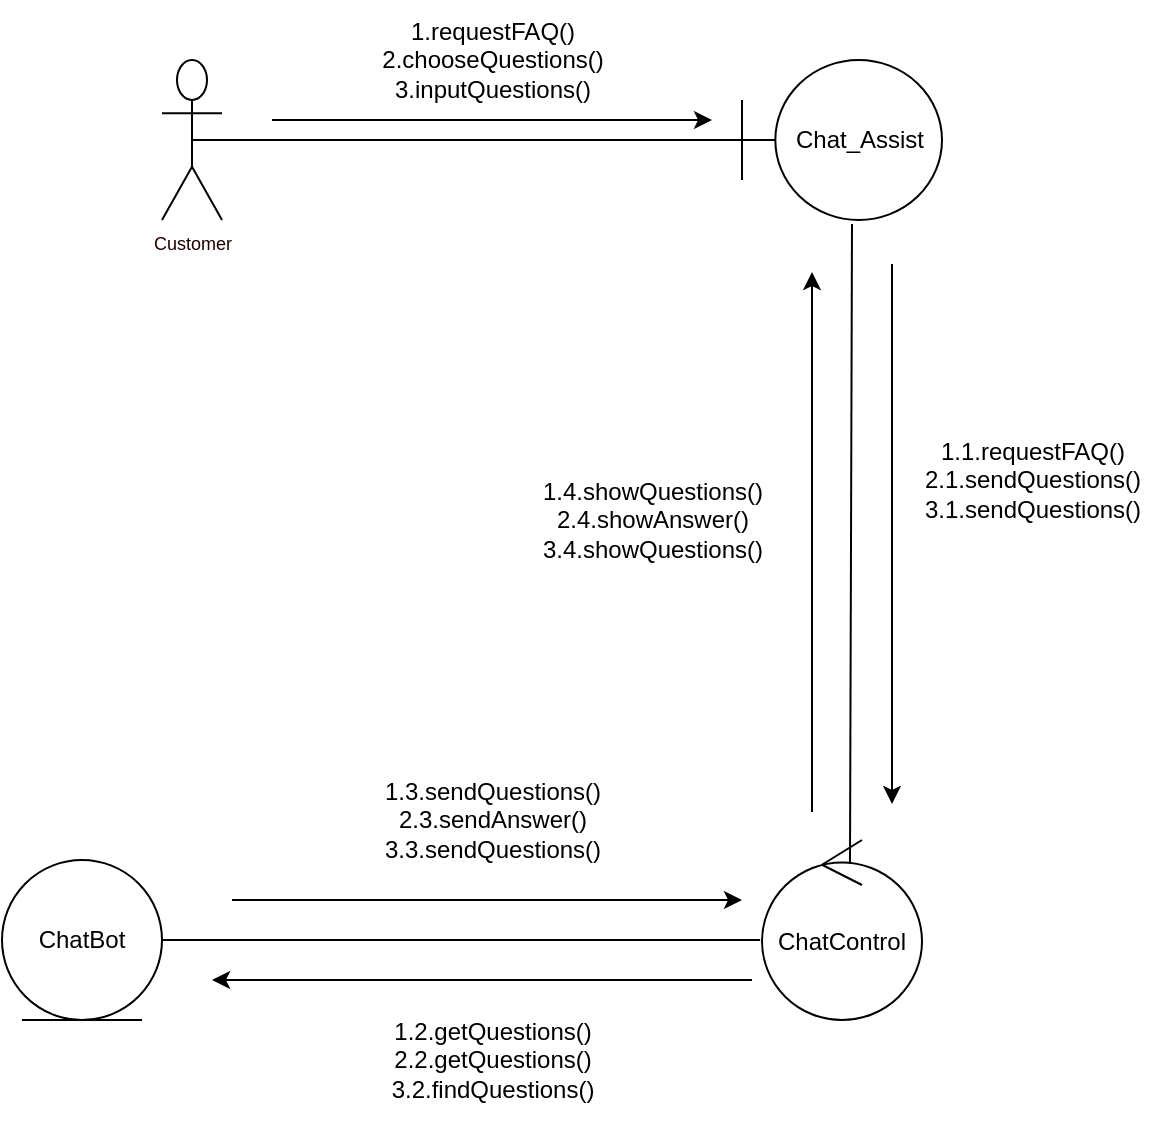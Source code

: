 <mxfile>
    <diagram id="cL9UutqBdXzwN1XWlvz5" name="Page-2">
        <mxGraphModel dx="855" dy="596" grid="1" gridSize="10" guides="1" tooltips="1" connect="1" arrows="1" fold="1" page="1" pageScale="1" pageWidth="850" pageHeight="1100" math="0" shadow="0">
            <root>
                <mxCell id="0"/>
                <mxCell id="1" parent="0"/>
                <mxCell id="cw4E4tKnkDUjljcfsdXo-1" value="Customer" style="shape=umlActor;verticalLabelPosition=bottom;verticalAlign=top;html=1;outlineConnect=0;fontSize=9;fontColor=#1C0000;" parent="1" vertex="1">
                    <mxGeometry x="180" y="210" width="30" height="80" as="geometry"/>
                </mxCell>
                <mxCell id="cw4E4tKnkDUjljcfsdXo-4" value="Chat_Assist" style="shape=umlBoundary;whiteSpace=wrap;html=1;" parent="1" vertex="1">
                    <mxGeometry x="470" y="210" width="100" height="80" as="geometry"/>
                </mxCell>
                <mxCell id="cw4E4tKnkDUjljcfsdXo-5" value="ChatControl" style="ellipse;shape=umlControl;whiteSpace=wrap;html=1;" parent="1" vertex="1">
                    <mxGeometry x="480.0" y="600" width="80" height="90" as="geometry"/>
                </mxCell>
                <mxCell id="cw4E4tKnkDUjljcfsdXo-6" value="ChatBot" style="ellipse;shape=umlEntity;whiteSpace=wrap;html=1;" parent="1" vertex="1">
                    <mxGeometry x="100.0" y="610" width="80" height="80" as="geometry"/>
                </mxCell>
                <mxCell id="cw4E4tKnkDUjljcfsdXo-9" value="" style="endArrow=none;html=1;fontSize=9;fontColor=#1C0000;" parent="1" edge="1">
                    <mxGeometry width="50" height="50" relative="1" as="geometry">
                        <mxPoint x="195" y="250" as="sourcePoint"/>
                        <mxPoint x="475" y="250" as="targetPoint"/>
                    </mxGeometry>
                </mxCell>
                <mxCell id="cw4E4tKnkDUjljcfsdXo-10" value="" style="endArrow=none;html=1;fontSize=9;fontColor=#1C0000;entryX=-0.012;entryY=0.556;entryDx=0;entryDy=0;entryPerimeter=0;exitX=1;exitY=0.5;exitDx=0;exitDy=0;" parent="1" source="cw4E4tKnkDUjljcfsdXo-6" target="cw4E4tKnkDUjljcfsdXo-5" edge="1">
                    <mxGeometry width="50" height="50" relative="1" as="geometry">
                        <mxPoint x="245" y="649.5" as="sourcePoint"/>
                        <mxPoint x="475" y="650" as="targetPoint"/>
                    </mxGeometry>
                </mxCell>
                <mxCell id="cw4E4tKnkDUjljcfsdXo-11" value="" style="endArrow=none;html=1;fontSize=9;fontColor=#1C0000;exitX=0.55;exitY=0.133;exitDx=0;exitDy=0;exitPerimeter=0;entryX=0.55;entryY=1.025;entryDx=0;entryDy=0;entryPerimeter=0;" parent="1" source="cw4E4tKnkDUjljcfsdXo-5" target="cw4E4tKnkDUjljcfsdXo-4" edge="1">
                    <mxGeometry width="50" height="50" relative="1" as="geometry">
                        <mxPoint x="495" y="430" as="sourcePoint"/>
                        <mxPoint x="545" y="380" as="targetPoint"/>
                    </mxGeometry>
                </mxCell>
                <mxCell id="cw4E4tKnkDUjljcfsdXo-13" value="" style="endArrow=classic;html=1;fontSize=9;fontColor=#1C0000;" parent="1" edge="1">
                    <mxGeometry width="50" height="50" relative="1" as="geometry">
                        <mxPoint x="475" y="670" as="sourcePoint"/>
                        <mxPoint x="205" y="670" as="targetPoint"/>
                    </mxGeometry>
                </mxCell>
                <mxCell id="cw4E4tKnkDUjljcfsdXo-16" value="" style="endArrow=classic;html=1;fontSize=9;fontColor=#1C0000;" parent="1" edge="1">
                    <mxGeometry width="50" height="50" relative="1" as="geometry">
                        <mxPoint x="215" y="630" as="sourcePoint"/>
                        <mxPoint x="470" y="630" as="targetPoint"/>
                    </mxGeometry>
                </mxCell>
                <mxCell id="cw4E4tKnkDUjljcfsdXo-18" value="" style="endArrow=classic;html=1;fontSize=12;fontColor=#1C0000;" parent="1" edge="1">
                    <mxGeometry width="50" height="50" relative="1" as="geometry">
                        <mxPoint x="505" y="586" as="sourcePoint"/>
                        <mxPoint x="505" y="316" as="targetPoint"/>
                    </mxGeometry>
                </mxCell>
                <mxCell id="cw4E4tKnkDUjljcfsdXo-22" value="" style="endArrow=classic;html=1;fontSize=9;fontColor=#1C0000;" parent="1" edge="1">
                    <mxGeometry width="50" height="50" relative="1" as="geometry">
                        <mxPoint x="235" y="240" as="sourcePoint"/>
                        <mxPoint x="455" y="240" as="targetPoint"/>
                    </mxGeometry>
                </mxCell>
                <mxCell id="cw4E4tKnkDUjljcfsdXo-24" value="" style="endArrow=classic;html=1;fontSize=12;fontColor=#1C0000;" parent="1" edge="1">
                    <mxGeometry width="50" height="50" relative="1" as="geometry">
                        <mxPoint x="545" y="312" as="sourcePoint"/>
                        <mxPoint x="545" y="582" as="targetPoint"/>
                    </mxGeometry>
                </mxCell>
                <mxCell id="L1U-YOAH9ZUrWj2ya2As-2" value="1.requestFAQ()&lt;br&gt;2.chooseQuestions()&lt;br&gt;3.inputQuestions()" style="text;html=1;align=center;verticalAlign=middle;resizable=0;points=[];autosize=1;strokeColor=none;fillColor=none;" parent="1" vertex="1">
                    <mxGeometry x="280" y="180" width="130" height="60" as="geometry"/>
                </mxCell>
                <mxCell id="L1U-YOAH9ZUrWj2ya2As-3" value="1.1.requestFAQ()&lt;br&gt;2.1.sendQuestions()&lt;br&gt;3.1.sendQuestions()" style="text;html=1;align=center;verticalAlign=middle;resizable=0;points=[];autosize=1;strokeColor=none;fillColor=none;" parent="1" vertex="1">
                    <mxGeometry x="550" y="390" width="130" height="60" as="geometry"/>
                </mxCell>
                <mxCell id="L1U-YOAH9ZUrWj2ya2As-4" value="1.2.getQuestions()&lt;br&gt;2.2.getQuestions()&lt;br&gt;3.2.findQuestions()" style="text;html=1;align=center;verticalAlign=middle;resizable=0;points=[];autosize=1;strokeColor=none;fillColor=none;" parent="1" vertex="1">
                    <mxGeometry x="285" y="680" width="120" height="60" as="geometry"/>
                </mxCell>
                <mxCell id="L1U-YOAH9ZUrWj2ya2As-5" value="1.3.sendQuestions()&lt;br&gt;2.3.sendAnswer()&lt;br&gt;3.3.sendQuestions()" style="text;html=1;align=center;verticalAlign=middle;resizable=0;points=[];autosize=1;strokeColor=none;fillColor=none;" parent="1" vertex="1">
                    <mxGeometry x="280" y="560" width="130" height="60" as="geometry"/>
                </mxCell>
                <mxCell id="L1U-YOAH9ZUrWj2ya2As-6" value="1.4.showQuestions()&lt;br&gt;2.4.showAnswer()&lt;br&gt;3.4.showQuestions()" style="text;html=1;align=center;verticalAlign=middle;resizable=0;points=[];autosize=1;strokeColor=none;fillColor=none;" parent="1" vertex="1">
                    <mxGeometry x="360" y="410" width="130" height="60" as="geometry"/>
                </mxCell>
            </root>
        </mxGraphModel>
    </diagram>
    <diagram id="4hdrDz7Q9HRkZpPZPvPN" name="Page-1">
        <mxGraphModel grid="1" page="1" gridSize="10" guides="1" tooltips="1" connect="1" arrows="1" fold="1" pageScale="1" pageWidth="850" pageHeight="1100" math="0" shadow="0">
            <root>
                <mxCell id="0"/>
                <mxCell id="1" parent="0"/>
                <mxCell id="2" value="Customer" style="shape=umlActor;verticalLabelPosition=bottom;verticalAlign=top;html=1;outlineConnect=0;" parent="1" vertex="1">
                    <mxGeometry x="40" y="40" width="40" height="80" as="geometry"/>
                </mxCell>
                <mxCell id="3" value="" style="endArrow=none;dashed=1;html=1;dashPattern=1 3;strokeWidth=2;startArrow=none;" parent="1" source="4" edge="1">
                    <mxGeometry width="50" height="50" relative="1" as="geometry">
                        <mxPoint x="60" y="920" as="sourcePoint"/>
                        <mxPoint x="59.5" y="150" as="targetPoint"/>
                        <Array as="points"/>
                    </mxGeometry>
                </mxCell>
                <mxCell id="5" value="" style="endArrow=none;dashed=1;html=1;dashPattern=1 3;strokeWidth=2;" parent="1" target="4" edge="1">
                    <mxGeometry width="50" height="50" relative="1" as="geometry">
                        <mxPoint x="60" y="720" as="sourcePoint"/>
                        <mxPoint x="59.5" y="150" as="targetPoint"/>
                        <Array as="points"/>
                    </mxGeometry>
                </mxCell>
                <mxCell id="4" value="" style="rounded=0;whiteSpace=wrap;html=1;fontSize=9;" parent="1" vertex="1">
                    <mxGeometry x="56.15" y="170" width="7.69" height="510" as="geometry"/>
                </mxCell>
                <mxCell id="7" value="&lt;font style=&quot;font-size: 9px;&quot;&gt;&amp;lt;&amp;lt;Boundary&amp;gt;&amp;gt;&lt;br style=&quot;border-color: var(--border-color);&quot;&gt;&lt;u&gt;Chat_Assist&lt;/u&gt;&lt;br&gt;&lt;/font&gt;" style="rounded=0;whiteSpace=wrap;html=1;" parent="1" vertex="1">
                    <mxGeometry x="142.5" y="62.5" width="115" height="37.5" as="geometry"/>
                </mxCell>
                <mxCell id="8" value="&lt;font style=&quot;font-size: 9px;&quot;&gt;&amp;lt;&amp;lt;Control&amp;gt;&amp;gt;&lt;br&gt;:&lt;u&gt;ChatControl&lt;/u&gt;&lt;br&gt;&lt;/font&gt;" style="rounded=0;whiteSpace=wrap;html=1;" parent="1" vertex="1">
                    <mxGeometry x="310" y="62.5" width="110" height="35" as="geometry"/>
                </mxCell>
                <mxCell id="9" value="&lt;font style=&quot;font-size: 9px;&quot;&gt;&amp;lt;&amp;lt;entity&amp;gt;&amp;gt;&lt;br&gt;:&lt;u&gt;ChatBot&lt;/u&gt;&lt;/font&gt;" style="rounded=0;whiteSpace=wrap;html=1;" parent="1" vertex="1">
                    <mxGeometry x="480" y="62.5" width="110" height="35" as="geometry"/>
                </mxCell>
                <mxCell id="12" value="" style="endArrow=none;dashed=1;html=1;dashPattern=1 3;strokeWidth=2;startArrow=none;" parent="1" source="47" edge="1">
                    <mxGeometry width="50" height="50" relative="1" as="geometry">
                        <mxPoint x="364.496" y="110" as="sourcePoint"/>
                        <mxPoint x="365" y="720" as="targetPoint"/>
                        <Array as="points"/>
                    </mxGeometry>
                </mxCell>
                <mxCell id="14" value="" style="endArrow=blockThin;html=1;verticalAlign=top;endFill=1;" parent="1" edge="1">
                    <mxGeometry width="50" height="50" relative="1" as="geometry">
                        <mxPoint x="531.15" y="230.0" as="sourcePoint"/>
                        <mxPoint x="370" y="230" as="targetPoint"/>
                    </mxGeometry>
                </mxCell>
                <mxCell id="16" value="" style="endArrow=none;dashed=1;html=1;dashPattern=1 3;strokeWidth=2;startArrow=none;" parent="1" target="15" edge="1">
                    <mxGeometry width="50" height="50" relative="1" as="geometry">
                        <mxPoint x="534.496" y="110" as="sourcePoint"/>
                        <mxPoint x="535" y="920" as="targetPoint"/>
                        <Array as="points"/>
                    </mxGeometry>
                </mxCell>
                <mxCell id="15" value="&lt;span style=&quot;color: rgba(0, 0, 0, 0); font-family: monospace; font-size: 0px; text-align: start;&quot;&gt;%3CmxGraphModel%3E%3Croot%3E%3CmxCell%20id%3D%220%22%2F%3E%3CmxCell%20id%3D%221%22%20parent%3D%220%22%2F%3E%3CmxCell%20id%3D%222%22%20value%3D%22%E0%B8%AD%22%20style%3D%22rounded%3D0%3BwhiteSpace%3Dwrap%3Bhtml%3D1%3BfontSize%3D9%3B%22%20vertex%3D%221%22%20parent%3D%221%22%3E%3CmxGeometry%20x%3D%22531.15%22%20y%3D%22150%22%20width%3D%227.69%22%20height%3D%22120%22%20as%3D%22geometry%22%2F%3E%3C%2FmxCell%3E%3C%2Froot%3E%3C%2FmxGraphModel%3E&lt;/span&gt;&lt;span style=&quot;color: rgba(0, 0, 0, 0); font-family: monospace; font-size: 0px; text-align: start;&quot;&gt;%3CmxGraphModel%3E%3Croot%3E%3CmxCell%20id%3D%220%22%2F%3E%3CmxCell%20id%3D%221%22%20parent%3D%220%22%2F%3E%3CmxCell%20id%3D%222%22%20value%3D%22%E0%B8%AD%22%20style%3D%22rounded%3D0%3BwhiteSpace%3Dwrap%3Bhtml%3D1%3BfontSize%3D9%3B%22%20vertex%3D%221%22%20parent%3D%221%22%3E%3CmxGeometry%20x%3D%22531.15%22%20y%3D%22150%22%20width%3D%227.69%22%20height%3D%22120%22%20as%3D%22geometry%22%2F%3E%3C%2FmxCell%3E%3C%2Froot%3E%3C%2FmxGraphModel%3E&lt;/span&gt;" style="rounded=0;whiteSpace=wrap;html=1;fontSize=9;" parent="1" vertex="1">
                    <mxGeometry x="531.15" y="196" width="7.69" height="34" as="geometry"/>
                </mxCell>
                <mxCell id="18" value="" style="endArrow=none;dashed=1;html=1;dashPattern=1 3;strokeWidth=2;startArrow=none;" parent="1" target="17" edge="1">
                    <mxGeometry width="50" height="50" relative="1" as="geometry">
                        <mxPoint x="364.496" y="110" as="sourcePoint"/>
                        <mxPoint x="365" y="920" as="targetPoint"/>
                        <Array as="points"/>
                    </mxGeometry>
                </mxCell>
                <mxCell id="17" value="" style="rounded=0;whiteSpace=wrap;html=1;fontSize=9;" parent="1" vertex="1">
                    <mxGeometry x="361.16" y="190" width="7.69" height="50" as="geometry"/>
                </mxCell>
                <mxCell id="21" value="" style="endArrow=blockThin;html=1;exitX=0.5;exitY=1;exitDx=0;exitDy=0;endFill=1;" parent="1" source="17" edge="1">
                    <mxGeometry width="50" height="50" relative="1" as="geometry">
                        <mxPoint x="355" y="240" as="sourcePoint"/>
                        <mxPoint x="205" y="240" as="targetPoint"/>
                    </mxGeometry>
                </mxCell>
                <mxCell id="25" value="getQuestions()" style="text;html=1;align=center;verticalAlign=middle;resizable=0;points=[];autosize=1;strokeColor=none;fillColor=none;fontSize=9;" parent="1" vertex="1">
                    <mxGeometry x="410" y="180" width="80" height="20" as="geometry"/>
                </mxCell>
                <mxCell id="26" value="sendQuestions()" style="text;html=1;align=center;verticalAlign=middle;resizable=0;points=[];autosize=1;strokeColor=none;fillColor=none;fontSize=9;" parent="1" vertex="1">
                    <mxGeometry x="405" y="210.0" width="90" height="20" as="geometry"/>
                </mxCell>
                <mxCell id="30" value="showQuestions()" style="text;html=1;align=center;verticalAlign=middle;resizable=0;points=[];autosize=1;strokeColor=none;fillColor=none;fontSize=9;" parent="1" vertex="1">
                    <mxGeometry x="237.98" y="220" width="90" height="20" as="geometry"/>
                </mxCell>
                <mxCell id="37" value="" style="endArrow=none;dashed=1;html=1;dashPattern=1 3;strokeWidth=2;startArrow=none;" parent="1" source="40" edge="1">
                    <mxGeometry width="50" height="50" relative="1" as="geometry">
                        <mxPoint x="200" y="110" as="sourcePoint"/>
                        <mxPoint x="200" y="720" as="targetPoint"/>
                        <Array as="points"/>
                    </mxGeometry>
                </mxCell>
                <mxCell id="39" value="" style="endArrow=none;dashed=1;html=1;dashPattern=1 3;strokeWidth=2;startArrow=none;" parent="1" target="38" edge="1">
                    <mxGeometry width="50" height="50" relative="1" as="geometry">
                        <mxPoint x="200" y="110" as="sourcePoint"/>
                        <mxPoint x="200" y="920.833" as="targetPoint"/>
                        <Array as="points"/>
                    </mxGeometry>
                </mxCell>
                <mxCell id="38" value="&lt;span style=&quot;color: rgba(0, 0, 0, 0); font-family: monospace; font-size: 0px; text-align: start;&quot;&gt;%3CmxGraphModel%3E%3Croot%3E%3CmxCell%20id%3D%220%22%2F%3E%3CmxCell%20id%3D%221%22%20parent%3D%220%22%2F%3E%3CmxCell%20id%3D%222%22%20value%3D%22%E0%B8%AD%22%20style%3D%22rounded%3D0%3BwhiteSpace%3Dwrap%3Bhtml%3D1%3BfontSize%3D9%3B%22%20vertex%3D%221%22%20parent%3D%221%22%3E%3CmxGeometry%20x%3D%22531.15%22%20y%3D%22150%22%20width%3D%227.69%22%20height%3D%22120%22%20as%3D%22geometry%22%2F%3E%3C%2FmxCell%3E%3C%2Froot%3E%3C%2FmxGraphModel%3E&lt;/span&gt;&lt;span style=&quot;color: rgba(0, 0, 0, 0); font-family: monospace; font-size: 0px; text-align: start;&quot;&gt;%3CmxGraphModel%3E%3Croot%3E%3CmxCell%20id%3D%220%22%2F%3E%3CmxCell%20id%3D%221%22%20parent%3D%220%22%2F%3E%3CmxCell%20id%3D%222%22%20value%3D%22%E0%B8%AD%22%20style%3D%22rounded%3D0%3BwhiteSpace%3Dwrap%3Bhtml%3D1%3BfontSize%3D9%3B%22%20vertex%3D%221%22%20parent%3D%221%22%3E%3CmxGeometry%20x%3D%22531.15%22%20y%3D%22150%22%20width%3D%227.69%22%20height%3D%22120%22%20as%3D%22geometry%22%2F%3E%3C%2FmxCell%3E%3C%2Froot%3E%3C%2FmxGraphModel%3E&lt;/span&gt;" style="rounded=0;whiteSpace=wrap;html=1;fontSize=9;" parent="1" vertex="1">
                    <mxGeometry x="196.15" y="180" width="7.69" height="83" as="geometry"/>
                </mxCell>
                <mxCell id="41" value="" style="endArrow=none;dashed=1;html=1;dashPattern=1 3;strokeWidth=2;startArrow=none;" parent="1" source="38" target="40" edge="1">
                    <mxGeometry width="50" height="50" relative="1" as="geometry">
                        <mxPoint x="199.995" y="263" as="sourcePoint"/>
                        <mxPoint x="200" y="920.833" as="targetPoint"/>
                        <Array as="points"/>
                    </mxGeometry>
                </mxCell>
                <mxCell id="40" value="" style="rounded=0;whiteSpace=wrap;html=1;fontSize=9;" parent="1" vertex="1">
                    <mxGeometry x="196.15" y="320" width="7.69" height="140" as="geometry"/>
                </mxCell>
                <mxCell id="42" value="" style="endArrow=block;html=1;verticalAlign=top;entryX=0.093;entryY=0.131;entryDx=0;entryDy=0;entryPerimeter=0;exitX=0.9;exitY=0.331;exitDx=0;exitDy=0;exitPerimeter=0;endFill=1;" parent="1" edge="1">
                    <mxGeometry width="50" height="50" relative="1" as="geometry">
                        <mxPoint x="63.071" y="320.81" as="sourcePoint"/>
                        <mxPoint x="196.865" y="320.34" as="targetPoint"/>
                    </mxGeometry>
                </mxCell>
                <mxCell id="43" value="chooseQuestions()" style="text;html=1;align=center;verticalAlign=middle;resizable=0;points=[];autosize=1;strokeColor=none;fillColor=none;fontSize=9;" parent="1" vertex="1">
                    <mxGeometry x="77" y="299" width="100" height="20" as="geometry"/>
                </mxCell>
                <mxCell id="45" value="" style="endArrow=blockThin;html=1;verticalAlign=top;endFill=1;exitX=1.258;exitY=0.308;exitDx=0;exitDy=0;exitPerimeter=0;" parent="1" edge="1">
                    <mxGeometry width="50" height="50" relative="1" as="geometry">
                        <mxPoint x="205.824" y="338.12" as="sourcePoint"/>
                        <mxPoint x="360" y="338" as="targetPoint"/>
                    </mxGeometry>
                </mxCell>
                <mxCell id="46" value="sendQuestions()" style="text;html=1;align=center;verticalAlign=middle;resizable=0;points=[];autosize=1;strokeColor=none;fillColor=none;fontSize=9;" parent="1" vertex="1">
                    <mxGeometry x="240" y="312" width="90" height="20" as="geometry"/>
                </mxCell>
                <mxCell id="48" value="" style="endArrow=blockThin;html=1;verticalAlign=top;endFill=1;" parent="1" edge="1">
                    <mxGeometry width="50" height="50" relative="1" as="geometry">
                        <mxPoint x="370" y="370" as="sourcePoint"/>
                        <mxPoint x="530" y="370" as="targetPoint"/>
                    </mxGeometry>
                </mxCell>
                <mxCell id="49" value="getQuestions()" style="text;html=1;align=center;verticalAlign=middle;resizable=0;points=[];autosize=1;strokeColor=none;fillColor=none;fontSize=9;" parent="1" vertex="1">
                    <mxGeometry x="415.96" y="347" width="80" height="20" as="geometry"/>
                </mxCell>
                <mxCell id="51" value="" style="endArrow=none;dashed=1;html=1;dashPattern=1 3;strokeWidth=2;startArrow=none;" parent="1" source="15" target="50" edge="1">
                    <mxGeometry width="50" height="50" relative="1" as="geometry">
                        <mxPoint x="534.997" y="240.0" as="sourcePoint"/>
                        <mxPoint x="535" y="920" as="targetPoint"/>
                        <Array as="points"/>
                    </mxGeometry>
                </mxCell>
                <mxCell id="50" value="&lt;span style=&quot;color: rgba(0, 0, 0, 0); font-family: monospace; font-size: 0px; text-align: start;&quot;&gt;%3CmxGraphModel%3E%3Croot%3E%3CmxCell%20id%3D%220%22%2F%3E%3CmxCell%20id%3D%221%22%20parent%3D%220%22%2F%3E%3CmxCell%20id%3D%222%22%20value%3D%22%E0%B8%AD%22%20style%3D%22rounded%3D0%3BwhiteSpace%3Dwrap%3Bhtml%3D1%3BfontSize%3D9%3B%22%20vertex%3D%221%22%20parent%3D%221%22%3E%3CmxGeometry%20x%3D%22531.15%22%20y%3D%22150%22%20width%3D%227.69%22%20height%3D%22120%22%20as%3D%22geometry%22%2F%3E%3C%2FmxCell%3E%3C%2Froot%3E%3C%2FmxGraphModel%3E&lt;/span&gt;&lt;span style=&quot;color: rgba(0, 0, 0, 0); font-family: monospace; font-size: 0px; text-align: start;&quot;&gt;%3CmxGraphModel%3E%3Croot%3E%3CmxCell%20id%3D%220%22%2F%3E%3CmxCell%20id%3D%221%22%20parent%3D%220%22%2F%3E%3CmxCell%20id%3D%222%22%20value%3D%22%E0%B8%AD%22%20style%3D%22rounded%3D0%3BwhiteSpace%3Dwrap%3Bhtml%3D1%3BfontSize%3D9%3B%22%20vertex%3D%221%22%20parent%3D%221%22%3E%3CmxGeometry%20x%3D%22531.15%22%20y%3D%22150%22%20width%3D%227.69%22%20height%3D%22120%22%20as%3D%22geometry%22%2F%3E%3C%2FmxCell%3E%3C%2Froot%3E%3C%2FmxGraphModel%3E&lt;/span&gt;" style="rounded=0;whiteSpace=wrap;html=1;fontSize=9;" parent="1" vertex="1">
                    <mxGeometry x="531.15" y="370" width="7.69" height="30" as="geometry"/>
                </mxCell>
                <mxCell id="52" value="" style="endArrow=blockThin;html=1;fontSize=9;endFill=1;" parent="1" edge="1">
                    <mxGeometry width="50" height="50" relative="1" as="geometry">
                        <mxPoint x="530" y="400" as="sourcePoint"/>
                        <mxPoint x="370" y="400" as="targetPoint"/>
                    </mxGeometry>
                </mxCell>
                <mxCell id="54" value="sendAnswer()" style="text;html=1;align=center;verticalAlign=middle;resizable=0;points=[];autosize=1;strokeColor=none;fillColor=none;fontSize=9;" parent="1" vertex="1">
                    <mxGeometry x="415" y="380" width="80" height="20" as="geometry"/>
                </mxCell>
                <mxCell id="55" value="showAnswer()" style="text;html=1;align=center;verticalAlign=middle;resizable=0;points=[];autosize=1;strokeColor=none;fillColor=none;fontSize=9;" parent="1" vertex="1">
                    <mxGeometry x="242.98" y="415" width="80" height="20" as="geometry"/>
                </mxCell>
                <mxCell id="57" value="&lt;font style=&quot;font-size: 9px;&quot;&gt;Alternative flow&lt;/font&gt;" style="shape=umlFrame;whiteSpace=wrap;html=1;width=80;height=20;boundedLbl=1;verticalAlign=middle;align=left;spacingLeft=5;strokeWidth=1;fontSize=9;fillColor=#f8cecc;strokeColor=#b85450;" parent="1" vertex="1">
                    <mxGeometry x="203.84" y="400" width="330" height="53" as="geometry"/>
                </mxCell>
                <mxCell id="59" value="" style="endArrow=none;dashed=1;html=1;dashPattern=1 3;strokeWidth=2;startArrow=none;" parent="1" edge="1">
                    <mxGeometry width="50" height="50" relative="1" as="geometry">
                        <mxPoint x="534.575" y="427.0" as="sourcePoint"/>
                        <mxPoint x="530" y="720" as="targetPoint"/>
                        <Array as="points"/>
                    </mxGeometry>
                </mxCell>
                <mxCell id="60" value="if the customer asks about 6-8 questions, then the option to contact the seller." style="text;html=1;align=center;verticalAlign=middle;resizable=0;points=[];autosize=1;fontSize=9;fontColor=#990000;" parent="1" vertex="1">
                    <mxGeometry x="203.84" y="436.5" width="330" height="20" as="geometry"/>
                </mxCell>
                <mxCell id="61" value="" style="rounded=0;whiteSpace=wrap;html=1;fontSize=9;" parent="1" vertex="1">
                    <mxGeometry x="196.15" y="513" width="7.69" height="140" as="geometry"/>
                </mxCell>
                <mxCell id="62" value="" style="endArrow=blockThin;html=1;verticalAlign=top;entryX=0.003;entryY=0.146;entryDx=0;entryDy=0;entryPerimeter=0;exitX=1.079;exitY=0.711;exitDx=0;exitDy=0;exitPerimeter=0;endFill=1;" parent="1" source="4" target="61" edge="1">
                    <mxGeometry width="50" height="50" relative="1" as="geometry">
                        <mxPoint x="70.23" y="533.0" as="sourcePoint"/>
                        <mxPoint x="192.15" y="533.0" as="targetPoint"/>
                    </mxGeometry>
                </mxCell>
                <mxCell id="63" value="inputQuestions()" style="text;html=1;align=center;verticalAlign=middle;resizable=0;points=[];autosize=1;strokeColor=none;fillColor=none;fontSize=9;" parent="1" vertex="1">
                    <mxGeometry x="84" y="513" width="90" height="20" as="geometry"/>
                </mxCell>
                <mxCell id="67" value="" style="rounded=0;whiteSpace=wrap;html=1;fontSize=9;" parent="1" vertex="1">
                    <mxGeometry x="361.15" y="533" width="7.69" height="107" as="geometry"/>
                </mxCell>
                <mxCell id="68" value="" style="endArrow=blockThin;html=1;verticalAlign=top;exitX=1;exitY=0.25;exitDx=0;exitDy=0;endFill=1;" parent="1" source="61" edge="1">
                    <mxGeometry width="50" height="50" relative="1" as="geometry">
                        <mxPoint x="209.16" y="549" as="sourcePoint"/>
                        <mxPoint x="360" y="549" as="targetPoint"/>
                    </mxGeometry>
                </mxCell>
                <mxCell id="69" value="sendQuestions()" style="text;html=1;align=center;verticalAlign=middle;resizable=0;points=[];autosize=1;strokeColor=none;fillColor=none;fontSize=9;" parent="1" vertex="1">
                    <mxGeometry x="246.16" y="526" width="90" height="20" as="geometry"/>
                </mxCell>
                <mxCell id="70" value="" style="endArrow=blockThin;html=1;verticalAlign=top;entryX=-0.036;entryY=0.339;entryDx=0;entryDy=0;entryPerimeter=0;endFill=1;" parent="1" target="72" edge="1">
                    <mxGeometry width="50" height="50" relative="1" as="geometry">
                        <mxPoint x="370" y="560" as="sourcePoint"/>
                        <mxPoint x="520.96" y="559" as="targetPoint"/>
                    </mxGeometry>
                </mxCell>
                <mxCell id="71" value="findQuestions()" style="text;html=1;align=center;verticalAlign=middle;resizable=0;points=[];autosize=1;strokeColor=none;fillColor=none;fontSize=9;" parent="1" vertex="1">
                    <mxGeometry x="410" y="538" width="80" height="20" as="geometry"/>
                </mxCell>
                <mxCell id="72" value="&lt;span style=&quot;color: rgba(0, 0, 0, 0); font-family: monospace; font-size: 0px; text-align: start;&quot;&gt;%3CmxGraphModel%3E%3Croot%3E%3CmxCell%20id%3D%220%22%2F%3E%3CmxCell%20id%3D%221%22%20parent%3D%220%22%2F%3E%3CmxCell%20id%3D%222%22%20value%3D%22%E0%B8%AD%22%20style%3D%22rounded%3D0%3BwhiteSpace%3Dwrap%3Bhtml%3D1%3BfontSize%3D9%3B%22%20vertex%3D%221%22%20parent%3D%221%22%3E%3CmxGeometry%20x%3D%22531.15%22%20y%3D%22150%22%20width%3D%227.69%22%20height%3D%22120%22%20as%3D%22geometry%22%2F%3E%3C%2FmxCell%3E%3C%2Froot%3E%3C%2FmxGraphModel%3E&lt;/span&gt;&lt;span style=&quot;color: rgba(0, 0, 0, 0); font-family: monospace; font-size: 0px; text-align: start;&quot;&gt;%3CmxGraphModel%3E%3Croot%3E%3CmxCell%20id%3D%220%22%2F%3E%3CmxCell%20id%3D%221%22%20parent%3D%220%22%2F%3E%3CmxCell%20id%3D%222%22%20value%3D%22%E0%B8%AD%22%20style%3D%22rounded%3D0%3BwhiteSpace%3Dwrap%3Bhtml%3D1%3BfontSize%3D9%3B%22%20vertex%3D%221%22%20parent%3D%221%22%3E%3CmxGeometry%20x%3D%22531.15%22%20y%3D%22150%22%20width%3D%227.69%22%20height%3D%22120%22%20as%3D%22geometry%22%2F%3E%3C%2FmxCell%3E%3C%2Froot%3E%3C%2FmxGraphModel%3E&lt;/span&gt;" style="rounded=0;whiteSpace=wrap;html=1;fontSize=9;" parent="1" vertex="1">
                    <mxGeometry x="528.17" y="538" width="7.69" height="62" as="geometry"/>
                </mxCell>
                <mxCell id="75" value="" style="endArrow=blockThin;html=1;fontSize=9;exitX=0;exitY=0.75;exitDx=0;exitDy=0;endFill=1;" parent="1" source="72" edge="1">
                    <mxGeometry width="50" height="50" relative="1" as="geometry">
                        <mxPoint x="517.98" y="582.66" as="sourcePoint"/>
                        <mxPoint x="370" y="583" as="targetPoint"/>
                    </mxGeometry>
                </mxCell>
                <mxCell id="76" value="&lt;br&gt;sendQuestions()" style="text;html=1;align=center;verticalAlign=middle;resizable=0;points=[];autosize=1;strokeColor=none;fillColor=none;fontSize=9;" parent="1" vertex="1">
                    <mxGeometry x="405.0" y="549" width="90" height="40" as="geometry"/>
                </mxCell>
                <mxCell id="79" value="&lt;font style=&quot;font-size: 9px;&quot;&gt;Alternative flow&lt;/font&gt;" style="shape=umlFrame;whiteSpace=wrap;html=1;width=80;height=20;boundedLbl=1;verticalAlign=middle;align=left;spacingLeft=5;strokeWidth=1;fontSize=9;fillColor=#f8cecc;strokeColor=#E8706B;" parent="1" vertex="1">
                    <mxGeometry x="191.15" y="583.5" width="330" height="53" as="geometry"/>
                </mxCell>
                <mxCell id="80" value="if the customer typed a question thst isn't in the database, it will show&amp;nbsp; &quot;ไม่มีข้อมูล&quot;" style="text;html=1;align=center;verticalAlign=middle;resizable=0;points=[];autosize=1;fontSize=9;fontColor=#990000;strokeColor=none;" parent="1" vertex="1">
                    <mxGeometry x="181.15" y="616.5" width="350" height="20" as="geometry"/>
                </mxCell>
                <mxCell id="RMc5vd-HdPurNnHc656c-80" value="" style="endArrow=none;dashed=1;html=1;dashPattern=1 3;strokeWidth=2;startArrow=none;" parent="1" source="17" target="47" edge="1">
                    <mxGeometry width="50" height="50" relative="1" as="geometry">
                        <mxPoint x="364.996" y="260.0" as="sourcePoint"/>
                        <mxPoint x="365" y="720" as="targetPoint"/>
                        <Array as="points"/>
                    </mxGeometry>
                </mxCell>
                <mxCell id="47" value="" style="rounded=0;whiteSpace=wrap;html=1;fontSize=9;" parent="1" vertex="1">
                    <mxGeometry x="361.15" y="337" width="7.69" height="103" as="geometry"/>
                </mxCell>
                <mxCell id="RMc5vd-HdPurNnHc656c-81" value="" style="endArrow=blockThin;html=1;fontSize=9;entryX=0.989;entryY=0.653;entryDx=0;entryDy=0;entryPerimeter=0;endFill=1;" parent="1" edge="1">
                    <mxGeometry width="50" height="50" relative="1" as="geometry">
                        <mxPoint x="360.08" y="434" as="sourcePoint"/>
                        <mxPoint x="203.835" y="434.42" as="targetPoint"/>
                        <Array as="points">
                            <mxPoint x="320.08" y="434"/>
                        </Array>
                    </mxGeometry>
                </mxCell>
                <mxCell id="82" value="" style="fontSize=12;html=1;endArrow=blockThin;endFill=1;exitX=0.847;exitY=0.019;exitDx=0;exitDy=0;exitPerimeter=0;" parent="1" source="4" edge="1">
                    <mxGeometry width="160" relative="1" as="geometry">
                        <mxPoint x="70" y="180" as="sourcePoint"/>
                        <mxPoint x="200" y="180" as="targetPoint"/>
                    </mxGeometry>
                </mxCell>
                <mxCell id="83" value="requestFAQ()" style="text;html=1;align=center;verticalAlign=middle;resizable=0;points=[];autosize=1;strokeColor=none;fillColor=none;fontSize=9;" parent="1" vertex="1">
                    <mxGeometry x="89" y="160" width="80" height="20" as="geometry"/>
                </mxCell>
                <mxCell id="85" value="" style="fontSize=12;html=1;endArrow=blockThin;endFill=1;" parent="1" edge="1">
                    <mxGeometry width="160" relative="1" as="geometry">
                        <mxPoint x="202.98" y="190" as="sourcePoint"/>
                        <mxPoint x="360" y="190" as="targetPoint"/>
                    </mxGeometry>
                </mxCell>
                <mxCell id="95" value="requestFAQ()" style="text;html=1;align=center;verticalAlign=middle;resizable=0;points=[];autosize=1;strokeColor=none;fillColor=none;fontSize=9;" parent="1" vertex="1">
                    <mxGeometry x="242.98" y="170" width="80" height="20" as="geometry"/>
                </mxCell>
                <mxCell id="97" value="" style="fontSize=12;html=1;endArrow=blockThin;endFill=1;" parent="1" edge="1">
                    <mxGeometry width="160" relative="1" as="geometry">
                        <mxPoint x="369" y="200" as="sourcePoint"/>
                        <mxPoint x="530" y="200" as="targetPoint"/>
                    </mxGeometry>
                </mxCell>
                <mxCell id="qjEOdl3YzX7a1Mto9Ltp-97" value="&lt;font style=&quot;font-size: 9px;&quot;&gt;Alternative flow&lt;/font&gt;" style="shape=umlFrame;whiteSpace=wrap;html=1;width=80;height=20;boundedLbl=1;verticalAlign=middle;align=left;spacingLeft=5;strokeWidth=1;fontSize=9;fillColor=#f8cecc;strokeColor=#b85450;" parent="1" vertex="1">
                    <mxGeometry x="50" y="488" width="520" height="197" as="geometry"/>
                </mxCell>
                <mxCell id="gj_fA1kIgra5H2wLnr-5-100" value="" style="endArrow=blockThin;html=1;exitX=0.5;exitY=1;exitDx=0;exitDy=0;endFill=1;" edge="1" parent="1">
                    <mxGeometry width="50" height="50" relative="1" as="geometry">
                        <mxPoint x="365.005" y="620" as="sourcePoint"/>
                        <mxPoint x="205" y="620" as="targetPoint"/>
                    </mxGeometry>
                </mxCell>
                <mxCell id="gj_fA1kIgra5H2wLnr-5-101" value="showQuestions()" style="text;html=1;align=center;verticalAlign=middle;resizable=0;points=[];autosize=1;strokeColor=none;fillColor=none;fontSize=9;" vertex="1" parent="1">
                    <mxGeometry x="237.98" y="600" width="90" height="20" as="geometry"/>
                </mxCell>
            </root>
        </mxGraphModel>
    </diagram>
</mxfile>